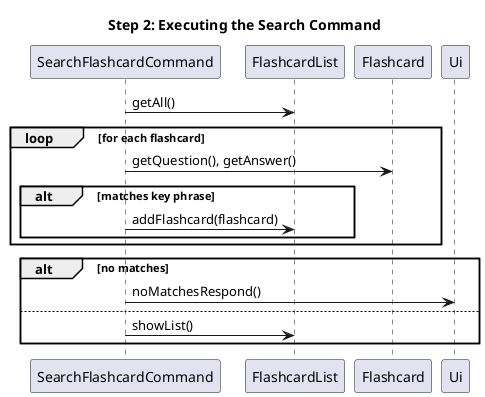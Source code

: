 @startuml
title Step 2: Executing the Search Command

participant "SearchFlashcardCommand" as SFC
participant "FlashcardList" as FCL
participant "Flashcard" as FC
participant "Ui" as Ui

SFC -> FCL : getAll()
loop for each flashcard
    SFC -> FC : getQuestion(), getAnswer()
    alt matches key phrase
        SFC -> FCL : addFlashcard(flashcard)
    end
end
alt no matches
    SFC -> Ui : noMatchesRespond()
else
    SFC -> FCL : showList()
end
@enduml